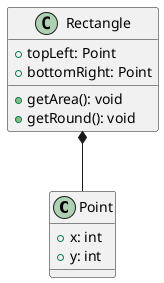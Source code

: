 @startuml

class Point {
+x: int
+y: int
}

class Rectangle {
+topLeft: Point
+bottomRight: Point
+getArea(): void
+getRound(): void
}

Rectangle *-- Point

@enduml